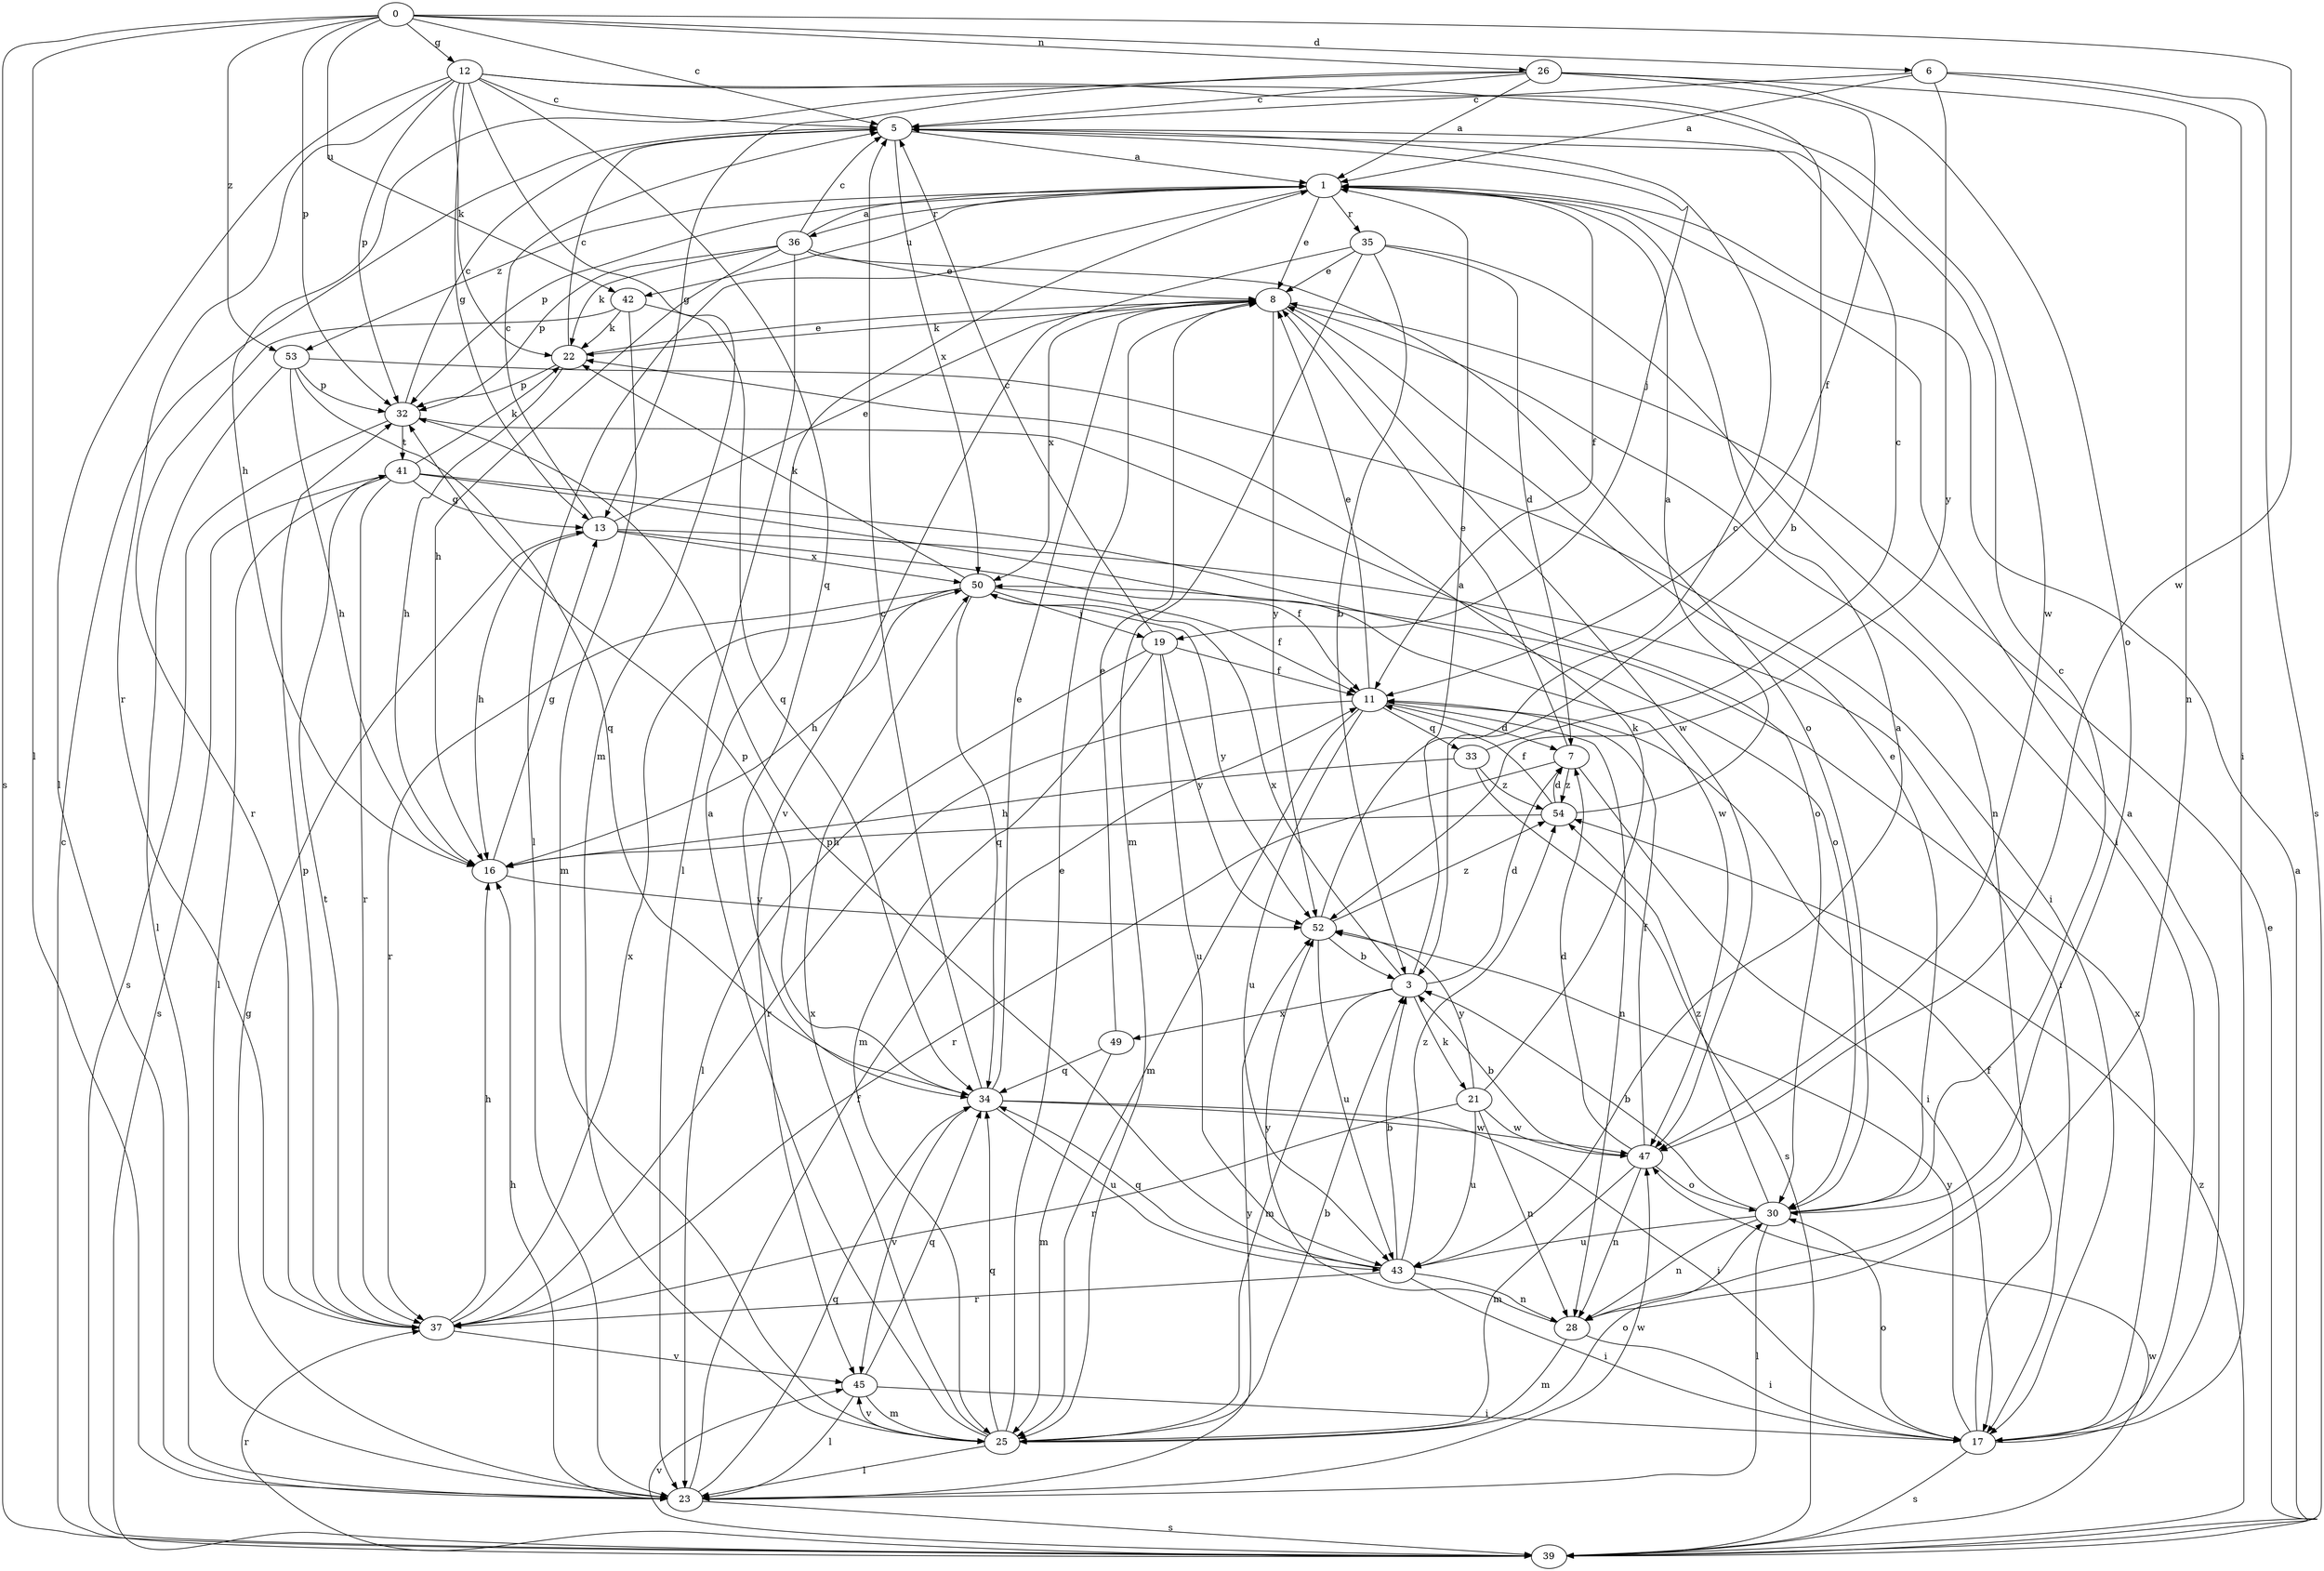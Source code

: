 strict digraph  {
0;
1;
3;
5;
6;
7;
8;
11;
12;
13;
16;
17;
19;
21;
22;
23;
25;
26;
28;
30;
32;
33;
34;
35;
36;
37;
39;
41;
42;
43;
45;
47;
49;
50;
52;
53;
54;
0 -> 5  [label=c];
0 -> 6  [label=d];
0 -> 12  [label=g];
0 -> 23  [label=l];
0 -> 26  [label=n];
0 -> 32  [label=p];
0 -> 39  [label=s];
0 -> 42  [label=u];
0 -> 47  [label=w];
0 -> 53  [label=z];
1 -> 8  [label=e];
1 -> 11  [label=f];
1 -> 23  [label=l];
1 -> 32  [label=p];
1 -> 35  [label=r];
1 -> 36  [label=r];
1 -> 42  [label=u];
1 -> 53  [label=z];
3 -> 1  [label=a];
3 -> 7  [label=d];
3 -> 21  [label=k];
3 -> 25  [label=m];
3 -> 49  [label=x];
3 -> 50  [label=x];
5 -> 1  [label=a];
5 -> 19  [label=j];
5 -> 50  [label=x];
6 -> 1  [label=a];
6 -> 5  [label=c];
6 -> 17  [label=i];
6 -> 39  [label=s];
6 -> 52  [label=y];
7 -> 8  [label=e];
7 -> 17  [label=i];
7 -> 37  [label=r];
7 -> 54  [label=z];
8 -> 22  [label=k];
8 -> 28  [label=n];
8 -> 47  [label=w];
8 -> 50  [label=x];
8 -> 52  [label=y];
11 -> 7  [label=d];
11 -> 8  [label=e];
11 -> 25  [label=m];
11 -> 28  [label=n];
11 -> 33  [label=q];
11 -> 37  [label=r];
11 -> 43  [label=u];
12 -> 3  [label=b];
12 -> 5  [label=c];
12 -> 13  [label=g];
12 -> 22  [label=k];
12 -> 23  [label=l];
12 -> 25  [label=m];
12 -> 32  [label=p];
12 -> 34  [label=q];
12 -> 37  [label=r];
12 -> 47  [label=w];
13 -> 5  [label=c];
13 -> 8  [label=e];
13 -> 11  [label=f];
13 -> 16  [label=h];
13 -> 17  [label=i];
13 -> 50  [label=x];
16 -> 13  [label=g];
16 -> 52  [label=y];
17 -> 1  [label=a];
17 -> 11  [label=f];
17 -> 30  [label=o];
17 -> 39  [label=s];
17 -> 50  [label=x];
17 -> 52  [label=y];
19 -> 5  [label=c];
19 -> 11  [label=f];
19 -> 23  [label=l];
19 -> 25  [label=m];
19 -> 43  [label=u];
19 -> 52  [label=y];
21 -> 22  [label=k];
21 -> 28  [label=n];
21 -> 37  [label=r];
21 -> 43  [label=u];
21 -> 47  [label=w];
21 -> 52  [label=y];
22 -> 5  [label=c];
22 -> 8  [label=e];
22 -> 16  [label=h];
22 -> 32  [label=p];
23 -> 11  [label=f];
23 -> 13  [label=g];
23 -> 16  [label=h];
23 -> 34  [label=q];
23 -> 39  [label=s];
23 -> 47  [label=w];
23 -> 52  [label=y];
25 -> 1  [label=a];
25 -> 3  [label=b];
25 -> 8  [label=e];
25 -> 23  [label=l];
25 -> 30  [label=o];
25 -> 34  [label=q];
25 -> 45  [label=v];
25 -> 50  [label=x];
26 -> 1  [label=a];
26 -> 5  [label=c];
26 -> 11  [label=f];
26 -> 13  [label=g];
26 -> 16  [label=h];
26 -> 28  [label=n];
26 -> 30  [label=o];
28 -> 17  [label=i];
28 -> 25  [label=m];
28 -> 52  [label=y];
30 -> 3  [label=b];
30 -> 5  [label=c];
30 -> 8  [label=e];
30 -> 23  [label=l];
30 -> 28  [label=n];
30 -> 43  [label=u];
30 -> 54  [label=z];
32 -> 5  [label=c];
32 -> 30  [label=o];
32 -> 39  [label=s];
32 -> 41  [label=t];
33 -> 5  [label=c];
33 -> 16  [label=h];
33 -> 39  [label=s];
33 -> 54  [label=z];
34 -> 5  [label=c];
34 -> 8  [label=e];
34 -> 17  [label=i];
34 -> 32  [label=p];
34 -> 43  [label=u];
34 -> 45  [label=v];
34 -> 47  [label=w];
35 -> 3  [label=b];
35 -> 7  [label=d];
35 -> 8  [label=e];
35 -> 17  [label=i];
35 -> 25  [label=m];
35 -> 45  [label=v];
36 -> 1  [label=a];
36 -> 5  [label=c];
36 -> 8  [label=e];
36 -> 16  [label=h];
36 -> 22  [label=k];
36 -> 23  [label=l];
36 -> 30  [label=o];
36 -> 32  [label=p];
37 -> 16  [label=h];
37 -> 32  [label=p];
37 -> 41  [label=t];
37 -> 45  [label=v];
37 -> 50  [label=x];
39 -> 1  [label=a];
39 -> 5  [label=c];
39 -> 8  [label=e];
39 -> 37  [label=r];
39 -> 45  [label=v];
39 -> 47  [label=w];
39 -> 54  [label=z];
41 -> 13  [label=g];
41 -> 22  [label=k];
41 -> 23  [label=l];
41 -> 30  [label=o];
41 -> 37  [label=r];
41 -> 39  [label=s];
41 -> 47  [label=w];
42 -> 22  [label=k];
42 -> 25  [label=m];
42 -> 34  [label=q];
42 -> 37  [label=r];
43 -> 1  [label=a];
43 -> 3  [label=b];
43 -> 17  [label=i];
43 -> 28  [label=n];
43 -> 32  [label=p];
43 -> 34  [label=q];
43 -> 37  [label=r];
43 -> 54  [label=z];
45 -> 17  [label=i];
45 -> 23  [label=l];
45 -> 25  [label=m];
45 -> 34  [label=q];
47 -> 3  [label=b];
47 -> 7  [label=d];
47 -> 11  [label=f];
47 -> 25  [label=m];
47 -> 28  [label=n];
47 -> 30  [label=o];
49 -> 8  [label=e];
49 -> 25  [label=m];
49 -> 34  [label=q];
50 -> 11  [label=f];
50 -> 16  [label=h];
50 -> 19  [label=j];
50 -> 22  [label=k];
50 -> 34  [label=q];
50 -> 37  [label=r];
50 -> 52  [label=y];
52 -> 3  [label=b];
52 -> 5  [label=c];
52 -> 43  [label=u];
52 -> 54  [label=z];
53 -> 16  [label=h];
53 -> 17  [label=i];
53 -> 23  [label=l];
53 -> 32  [label=p];
53 -> 34  [label=q];
54 -> 1  [label=a];
54 -> 7  [label=d];
54 -> 11  [label=f];
54 -> 16  [label=h];
}
